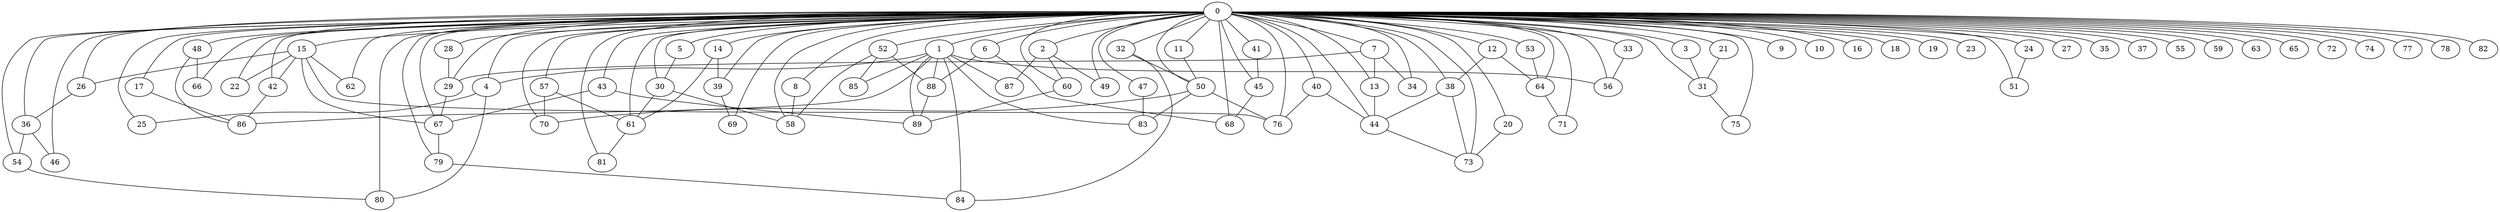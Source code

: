
graph graphname {
    0 -- 1
0 -- 2
0 -- 3
0 -- 4
0 -- 5
0 -- 6
0 -- 7
0 -- 8
0 -- 9
0 -- 10
0 -- 11
0 -- 12
0 -- 13
0 -- 14
0 -- 15
0 -- 16
0 -- 17
0 -- 18
0 -- 19
0 -- 20
0 -- 21
0 -- 22
0 -- 23
0 -- 24
0 -- 25
0 -- 26
0 -- 27
0 -- 28
0 -- 29
0 -- 30
0 -- 31
0 -- 32
0 -- 33
0 -- 34
0 -- 35
0 -- 36
0 -- 37
0 -- 38
0 -- 39
0 -- 40
0 -- 41
0 -- 42
0 -- 43
0 -- 44
0 -- 45
0 -- 46
0 -- 47
0 -- 48
0 -- 49
0 -- 50
0 -- 51
0 -- 52
0 -- 53
0 -- 54
0 -- 55
0 -- 56
0 -- 57
0 -- 58
0 -- 59
0 -- 60
0 -- 61
0 -- 62
0 -- 63
0 -- 64
0 -- 65
0 -- 66
0 -- 67
0 -- 68
0 -- 69
0 -- 70
0 -- 71
0 -- 72
0 -- 73
0 -- 74
0 -- 75
0 -- 76
0 -- 77
0 -- 78
0 -- 79
0 -- 80
0 -- 81
0 -- 82
1 -- 83
1 -- 84
1 -- 85
1 -- 86
1 -- 87
1 -- 88
1 -- 89
1 -- 4
1 -- 56
2 -- 49
2 -- 87
2 -- 60
3 -- 31
4 -- 80
4 -- 25
5 -- 30
6 -- 68
6 -- 88
7 -- 29
7 -- 13
7 -- 34
8 -- 58
11 -- 50
12 -- 64
12 -- 38
13 -- 44
14 -- 39
14 -- 61
15 -- 67
15 -- 62
15 -- 26
15 -- 42
15 -- 22
15 -- 76
17 -- 86
20 -- 73
21 -- 31
24 -- 51
26 -- 36
28 -- 29
29 -- 67
30 -- 61
30 -- 58
31 -- 75
32 -- 50
32 -- 84
33 -- 56
36 -- 46
36 -- 54
38 -- 44
38 -- 73
39 -- 69
40 -- 44
40 -- 76
41 -- 45
42 -- 86
43 -- 67
43 -- 89
44 -- 73
45 -- 68
47 -- 83
48 -- 86
48 -- 66
50 -- 76
50 -- 70
50 -- 83
52 -- 58
52 -- 85
52 -- 88
53 -- 64
54 -- 80
57 -- 61
57 -- 70
60 -- 89
61 -- 81
64 -- 71
67 -- 79
79 -- 84
88 -- 89

}
